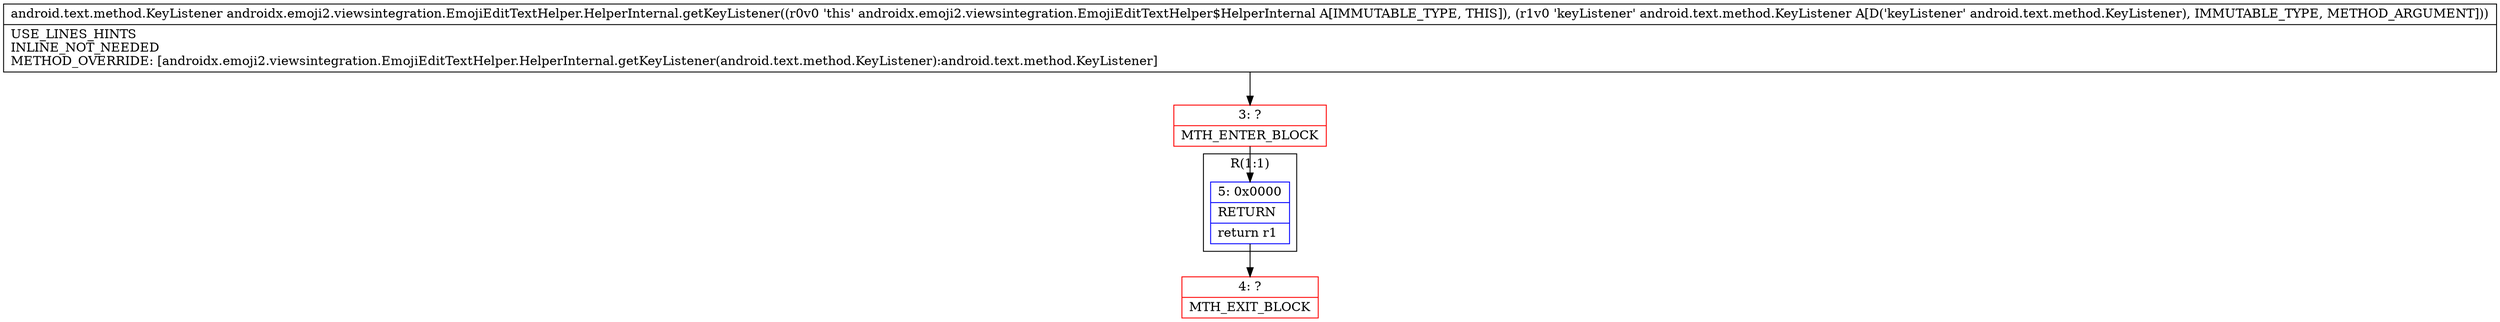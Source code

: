 digraph "CFG forandroidx.emoji2.viewsintegration.EmojiEditTextHelper.HelperInternal.getKeyListener(Landroid\/text\/method\/KeyListener;)Landroid\/text\/method\/KeyListener;" {
subgraph cluster_Region_1276746429 {
label = "R(1:1)";
node [shape=record,color=blue];
Node_5 [shape=record,label="{5\:\ 0x0000|RETURN\l|return r1\l}"];
}
Node_3 [shape=record,color=red,label="{3\:\ ?|MTH_ENTER_BLOCK\l}"];
Node_4 [shape=record,color=red,label="{4\:\ ?|MTH_EXIT_BLOCK\l}"];
MethodNode[shape=record,label="{android.text.method.KeyListener androidx.emoji2.viewsintegration.EmojiEditTextHelper.HelperInternal.getKeyListener((r0v0 'this' androidx.emoji2.viewsintegration.EmojiEditTextHelper$HelperInternal A[IMMUTABLE_TYPE, THIS]), (r1v0 'keyListener' android.text.method.KeyListener A[D('keyListener' android.text.method.KeyListener), IMMUTABLE_TYPE, METHOD_ARGUMENT]))  | USE_LINES_HINTS\lINLINE_NOT_NEEDED\lMETHOD_OVERRIDE: [androidx.emoji2.viewsintegration.EmojiEditTextHelper.HelperInternal.getKeyListener(android.text.method.KeyListener):android.text.method.KeyListener]\l}"];
MethodNode -> Node_3;Node_5 -> Node_4;
Node_3 -> Node_5;
}

